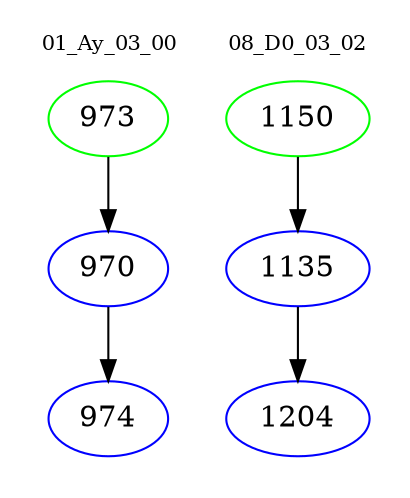 digraph{
subgraph cluster_0 {
color = white
label = "01_Ay_03_00";
fontsize=10;
T0_973 [label="973", color="green"]
T0_973 -> T0_970 [color="black"]
T0_970 [label="970", color="blue"]
T0_970 -> T0_974 [color="black"]
T0_974 [label="974", color="blue"]
}
subgraph cluster_1 {
color = white
label = "08_D0_03_02";
fontsize=10;
T1_1150 [label="1150", color="green"]
T1_1150 -> T1_1135 [color="black"]
T1_1135 [label="1135", color="blue"]
T1_1135 -> T1_1204 [color="black"]
T1_1204 [label="1204", color="blue"]
}
}
